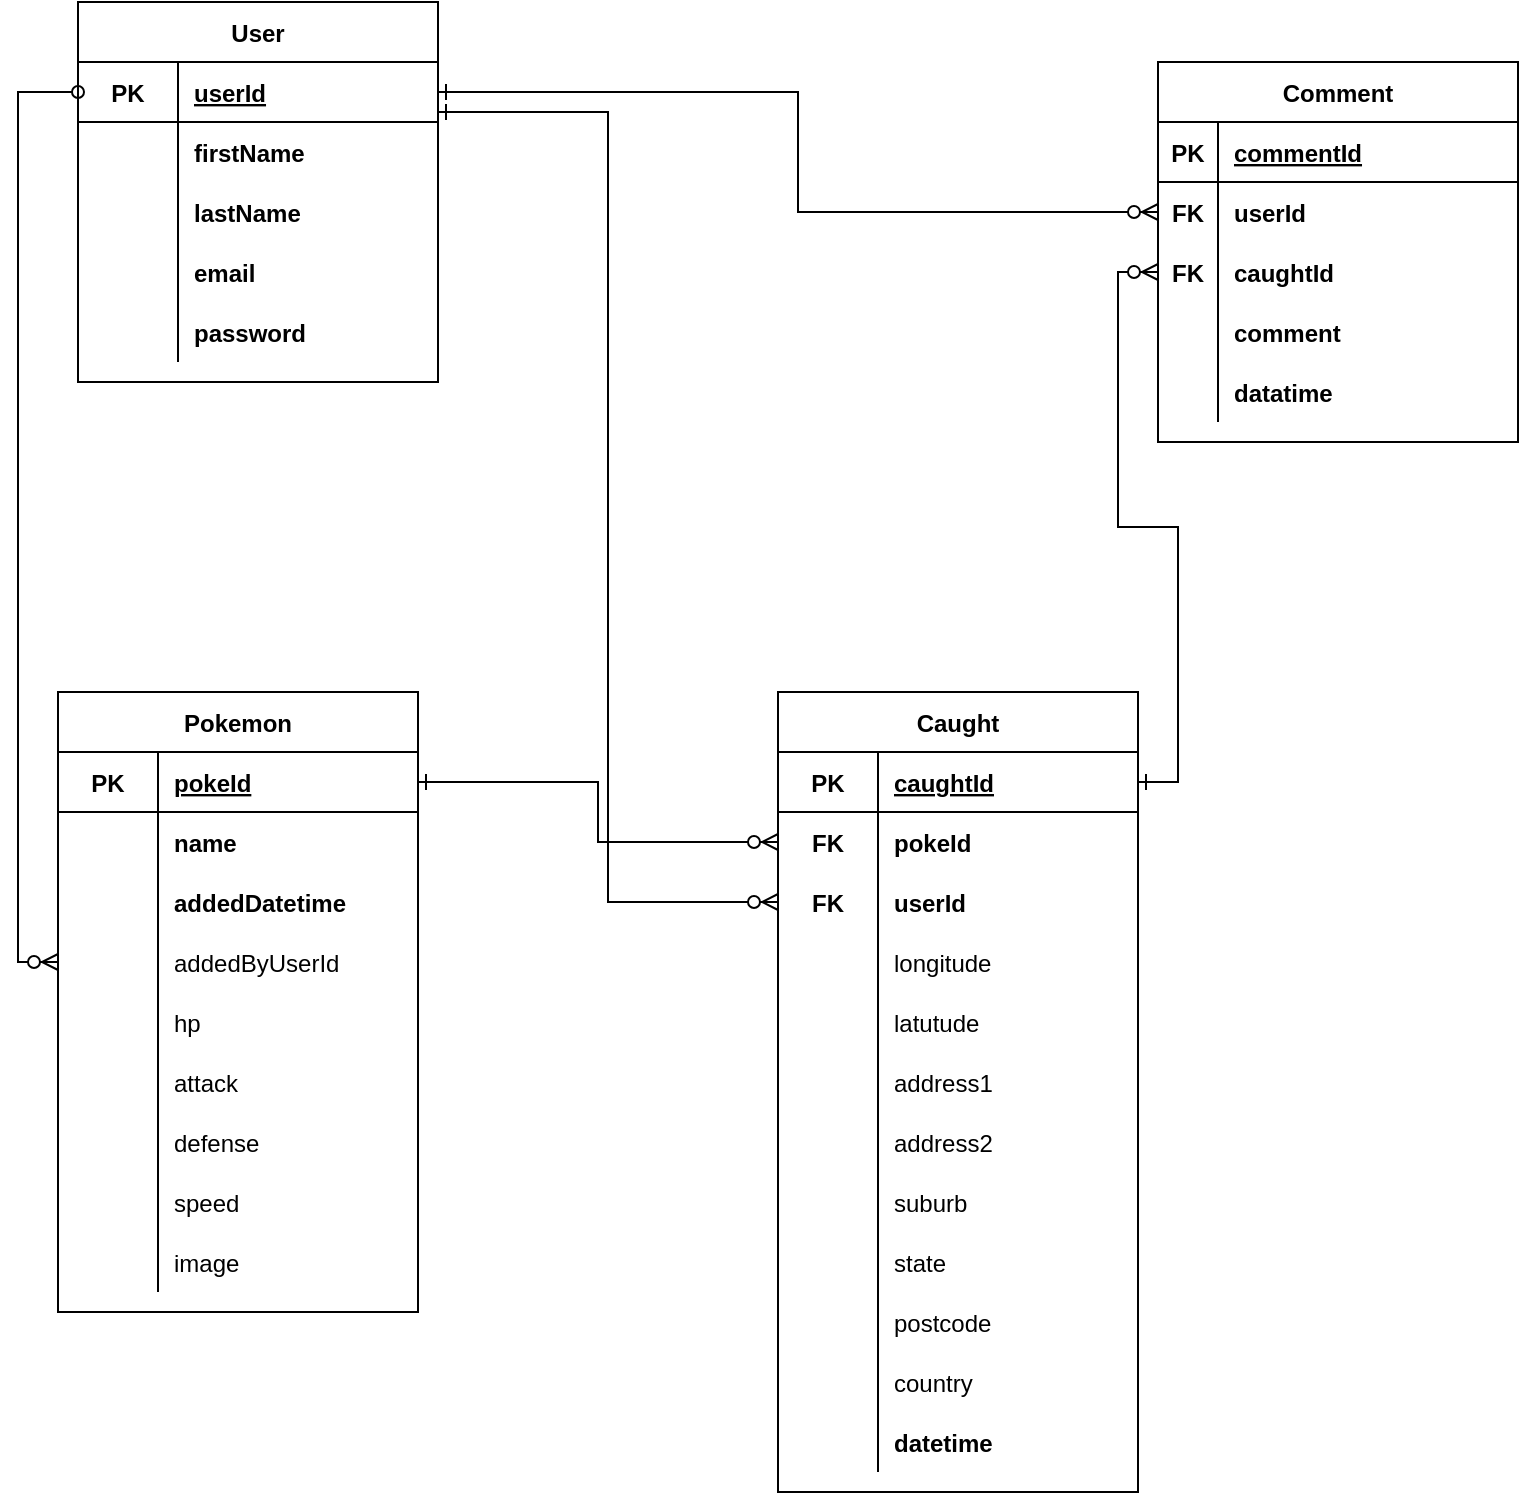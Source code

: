 <mxfile version="13.6.5" type="device"><diagram id="LFMPfaTi-XQO33PkzBG0" name="Page-1"><mxGraphModel dx="1042" dy="958" grid="1" gridSize="10" guides="1" tooltips="1" connect="1" arrows="1" fold="1" page="1" pageScale="1" pageWidth="827" pageHeight="1169" math="0" shadow="0" extFonts="Permanent Marker^https://fonts.googleapis.com/css?family=Permanent+Marker"><root><mxCell id="0"/><mxCell id="1" parent="0"/><mxCell id="Y7hnAza_LXFufGo30ZAP-127" style="edgeStyle=orthogonalEdgeStyle;rounded=0;orthogonalLoop=1;jettySize=auto;html=1;endArrow=ERzeroToMany;endFill=1;startArrow=ERone;startFill=0;" parent="1" source="Y7hnAza_LXFufGo30ZAP-40" target="Y7hnAza_LXFufGo30ZAP-93" edge="1"><mxGeometry relative="1" as="geometry"><Array as="points"><mxPoint x="510" y="360"/><mxPoint x="510" y="420"/></Array></mxGeometry></mxCell><mxCell id="Y7hnAza_LXFufGo30ZAP-128" style="edgeStyle=orthogonalEdgeStyle;rounded=0;orthogonalLoop=1;jettySize=auto;html=1;startArrow=ERone;startFill=0;endArrow=ERzeroToMany;endFill=1;" parent="1" source="Y7hnAza_LXFufGo30ZAP-53" target="Y7hnAza_LXFufGo30ZAP-96" edge="1"><mxGeometry relative="1" as="geometry"/></mxCell><mxCell id="Y7hnAza_LXFufGo30ZAP-89" value="Comment" style="shape=table;startSize=30;container=1;collapsible=1;childLayout=tableLayout;fixedRows=1;rowLines=0;fontStyle=1;align=center;resizeLast=1;" parent="1" vertex="1"><mxGeometry x="690" y="345" width="180" height="190" as="geometry"><mxRectangle x="560" y="370" width="90" height="30" as="alternateBounds"/></mxGeometry></mxCell><mxCell id="Y7hnAza_LXFufGo30ZAP-90" value="" style="shape=partialRectangle;collapsible=0;dropTarget=0;pointerEvents=0;fillColor=none;top=0;left=0;bottom=1;right=0;points=[[0,0.5],[1,0.5]];portConstraint=eastwest;" parent="Y7hnAza_LXFufGo30ZAP-89" vertex="1"><mxGeometry y="30" width="180" height="30" as="geometry"/></mxCell><mxCell id="Y7hnAza_LXFufGo30ZAP-91" value="PK" style="shape=partialRectangle;connectable=0;fillColor=none;top=0;left=0;bottom=0;right=0;fontStyle=1;overflow=hidden;" parent="Y7hnAza_LXFufGo30ZAP-90" vertex="1"><mxGeometry width="30" height="30" as="geometry"/></mxCell><mxCell id="Y7hnAza_LXFufGo30ZAP-92" value="commentId" style="shape=partialRectangle;connectable=0;fillColor=none;top=0;left=0;bottom=0;right=0;align=left;spacingLeft=6;fontStyle=5;overflow=hidden;" parent="Y7hnAza_LXFufGo30ZAP-90" vertex="1"><mxGeometry x="30" width="150" height="30" as="geometry"/></mxCell><mxCell id="Y7hnAza_LXFufGo30ZAP-93" value="" style="shape=partialRectangle;collapsible=0;dropTarget=0;pointerEvents=0;fillColor=none;top=0;left=0;bottom=0;right=0;points=[[0,0.5],[1,0.5]];portConstraint=eastwest;" parent="Y7hnAza_LXFufGo30ZAP-89" vertex="1"><mxGeometry y="60" width="180" height="30" as="geometry"/></mxCell><mxCell id="Y7hnAza_LXFufGo30ZAP-94" value="FK" style="shape=partialRectangle;connectable=0;fillColor=none;top=0;left=0;bottom=0;right=0;editable=1;overflow=hidden;fontStyle=1;" parent="Y7hnAza_LXFufGo30ZAP-93" vertex="1"><mxGeometry width="30" height="30" as="geometry"/></mxCell><mxCell id="Y7hnAza_LXFufGo30ZAP-95" value="userId" style="shape=partialRectangle;connectable=0;fillColor=none;top=0;left=0;bottom=0;right=0;align=left;spacingLeft=6;overflow=hidden;fontStyle=1;" parent="Y7hnAza_LXFufGo30ZAP-93" vertex="1"><mxGeometry x="30" width="150" height="30" as="geometry"/></mxCell><mxCell id="Y7hnAza_LXFufGo30ZAP-96" value="" style="shape=partialRectangle;collapsible=0;dropTarget=0;pointerEvents=0;fillColor=none;top=0;left=0;bottom=0;right=0;points=[[0,0.5],[1,0.5]];portConstraint=eastwest;" parent="Y7hnAza_LXFufGo30ZAP-89" vertex="1"><mxGeometry y="90" width="180" height="30" as="geometry"/></mxCell><mxCell id="Y7hnAza_LXFufGo30ZAP-97" value="FK" style="shape=partialRectangle;connectable=0;fillColor=none;top=0;left=0;bottom=0;right=0;editable=1;overflow=hidden;fontStyle=1;" parent="Y7hnAza_LXFufGo30ZAP-96" vertex="1"><mxGeometry width="30" height="30" as="geometry"/></mxCell><mxCell id="Y7hnAza_LXFufGo30ZAP-98" value="caughtId" style="shape=partialRectangle;connectable=0;fillColor=none;top=0;left=0;bottom=0;right=0;align=left;spacingLeft=6;overflow=hidden;fontStyle=1;" parent="Y7hnAza_LXFufGo30ZAP-96" vertex="1"><mxGeometry x="30" width="150" height="30" as="geometry"/></mxCell><mxCell id="Y7hnAza_LXFufGo30ZAP-99" value="" style="shape=partialRectangle;collapsible=0;dropTarget=0;pointerEvents=0;fillColor=none;top=0;left=0;bottom=0;right=0;points=[[0,0.5],[1,0.5]];portConstraint=eastwest;" parent="Y7hnAza_LXFufGo30ZAP-89" vertex="1"><mxGeometry y="120" width="180" height="30" as="geometry"/></mxCell><mxCell id="Y7hnAza_LXFufGo30ZAP-100" value="" style="shape=partialRectangle;connectable=0;fillColor=none;top=0;left=0;bottom=0;right=0;editable=1;overflow=hidden;" parent="Y7hnAza_LXFufGo30ZAP-99" vertex="1"><mxGeometry width="30" height="30" as="geometry"/></mxCell><mxCell id="Y7hnAza_LXFufGo30ZAP-101" value="comment" style="shape=partialRectangle;connectable=0;fillColor=none;top=0;left=0;bottom=0;right=0;align=left;spacingLeft=6;overflow=hidden;fontStyle=1;" parent="Y7hnAza_LXFufGo30ZAP-99" vertex="1"><mxGeometry x="30" width="150" height="30" as="geometry"/></mxCell><mxCell id="Y7hnAza_LXFufGo30ZAP-102" value="" style="shape=partialRectangle;collapsible=0;dropTarget=0;pointerEvents=0;fillColor=none;top=0;left=0;bottom=0;right=0;points=[[0,0.5],[1,0.5]];portConstraint=eastwest;" parent="Y7hnAza_LXFufGo30ZAP-89" vertex="1"><mxGeometry y="150" width="180" height="30" as="geometry"/></mxCell><mxCell id="Y7hnAza_LXFufGo30ZAP-103" value="" style="shape=partialRectangle;connectable=0;fillColor=none;top=0;left=0;bottom=0;right=0;editable=1;overflow=hidden;" parent="Y7hnAza_LXFufGo30ZAP-102" vertex="1"><mxGeometry width="30" height="30" as="geometry"/></mxCell><mxCell id="Y7hnAza_LXFufGo30ZAP-104" value="datatime" style="shape=partialRectangle;connectable=0;fillColor=none;top=0;left=0;bottom=0;right=0;align=left;spacingLeft=6;overflow=hidden;fontStyle=1;" parent="Y7hnAza_LXFufGo30ZAP-102" vertex="1"><mxGeometry x="30" width="150" height="30" as="geometry"/></mxCell><mxCell id="Y7hnAza_LXFufGo30ZAP-39" value="User" style="shape=table;startSize=30;container=1;collapsible=1;childLayout=tableLayout;fixedRows=1;rowLines=0;fontStyle=1;align=center;resizeLast=1;" parent="1" vertex="1"><mxGeometry x="150" y="315" width="180" height="190" as="geometry"><mxRectangle x="110" y="370" width="90" height="30" as="alternateBounds"/></mxGeometry></mxCell><mxCell id="Y7hnAza_LXFufGo30ZAP-40" value="" style="shape=partialRectangle;collapsible=0;dropTarget=0;pointerEvents=0;fillColor=none;top=0;left=0;bottom=1;right=0;points=[[0,0.5],[1,0.5]];portConstraint=eastwest;" parent="Y7hnAza_LXFufGo30ZAP-39" vertex="1"><mxGeometry y="30" width="180" height="30" as="geometry"/></mxCell><mxCell id="Y7hnAza_LXFufGo30ZAP-41" value="PK" style="shape=partialRectangle;connectable=0;fillColor=none;top=0;left=0;bottom=0;right=0;fontStyle=1;overflow=hidden;" parent="Y7hnAza_LXFufGo30ZAP-40" vertex="1"><mxGeometry width="50" height="30" as="geometry"/></mxCell><mxCell id="Y7hnAza_LXFufGo30ZAP-42" value="userId" style="shape=partialRectangle;connectable=0;fillColor=none;top=0;left=0;bottom=0;right=0;align=left;spacingLeft=6;fontStyle=5;overflow=hidden;" parent="Y7hnAza_LXFufGo30ZAP-40" vertex="1"><mxGeometry x="50" width="130" height="30" as="geometry"/></mxCell><mxCell id="Y7hnAza_LXFufGo30ZAP-43" value="" style="shape=partialRectangle;collapsible=0;dropTarget=0;pointerEvents=0;fillColor=none;top=0;left=0;bottom=0;right=0;points=[[0,0.5],[1,0.5]];portConstraint=eastwest;" parent="Y7hnAza_LXFufGo30ZAP-39" vertex="1"><mxGeometry y="60" width="180" height="30" as="geometry"/></mxCell><mxCell id="Y7hnAza_LXFufGo30ZAP-44" value="" style="shape=partialRectangle;connectable=0;fillColor=none;top=0;left=0;bottom=0;right=0;editable=1;overflow=hidden;" parent="Y7hnAza_LXFufGo30ZAP-43" vertex="1"><mxGeometry width="50" height="30" as="geometry"/></mxCell><mxCell id="Y7hnAza_LXFufGo30ZAP-45" value="firstName" style="shape=partialRectangle;connectable=0;fillColor=none;top=0;left=0;bottom=0;right=0;align=left;spacingLeft=6;overflow=hidden;fontStyle=1;" parent="Y7hnAza_LXFufGo30ZAP-43" vertex="1"><mxGeometry x="50" width="130" height="30" as="geometry"/></mxCell><mxCell id="Y7hnAza_LXFufGo30ZAP-46" value="" style="shape=partialRectangle;collapsible=0;dropTarget=0;pointerEvents=0;fillColor=none;top=0;left=0;bottom=0;right=0;points=[[0,0.5],[1,0.5]];portConstraint=eastwest;" parent="Y7hnAza_LXFufGo30ZAP-39" vertex="1"><mxGeometry y="90" width="180" height="30" as="geometry"/></mxCell><mxCell id="Y7hnAza_LXFufGo30ZAP-47" value="" style="shape=partialRectangle;connectable=0;fillColor=none;top=0;left=0;bottom=0;right=0;editable=1;overflow=hidden;" parent="Y7hnAza_LXFufGo30ZAP-46" vertex="1"><mxGeometry width="50" height="30" as="geometry"/></mxCell><mxCell id="Y7hnAza_LXFufGo30ZAP-48" value="lastName" style="shape=partialRectangle;connectable=0;fillColor=none;top=0;left=0;bottom=0;right=0;align=left;spacingLeft=6;overflow=hidden;fontStyle=1;" parent="Y7hnAza_LXFufGo30ZAP-46" vertex="1"><mxGeometry x="50" width="130" height="30" as="geometry"/></mxCell><mxCell id="Y7hnAza_LXFufGo30ZAP-49" value="" style="shape=partialRectangle;collapsible=0;dropTarget=0;pointerEvents=0;fillColor=none;top=0;left=0;bottom=0;right=0;points=[[0,0.5],[1,0.5]];portConstraint=eastwest;" parent="Y7hnAza_LXFufGo30ZAP-39" vertex="1"><mxGeometry y="120" width="180" height="30" as="geometry"/></mxCell><mxCell id="Y7hnAza_LXFufGo30ZAP-50" value="" style="shape=partialRectangle;connectable=0;fillColor=none;top=0;left=0;bottom=0;right=0;editable=1;overflow=hidden;" parent="Y7hnAza_LXFufGo30ZAP-49" vertex="1"><mxGeometry width="50" height="30" as="geometry"/></mxCell><mxCell id="Y7hnAza_LXFufGo30ZAP-51" value="email" style="shape=partialRectangle;connectable=0;fillColor=none;top=0;left=0;bottom=0;right=0;align=left;spacingLeft=6;overflow=hidden;fontStyle=1;" parent="Y7hnAza_LXFufGo30ZAP-49" vertex="1"><mxGeometry x="50" width="130" height="30" as="geometry"/></mxCell><mxCell id="Y7hnAza_LXFufGo30ZAP-121" value="" style="shape=partialRectangle;collapsible=0;dropTarget=0;pointerEvents=0;fillColor=none;top=0;left=0;bottom=0;right=0;points=[[0,0.5],[1,0.5]];portConstraint=eastwest;" parent="Y7hnAza_LXFufGo30ZAP-39" vertex="1"><mxGeometry y="150" width="180" height="30" as="geometry"/></mxCell><mxCell id="Y7hnAza_LXFufGo30ZAP-122" value="" style="shape=partialRectangle;connectable=0;fillColor=none;top=0;left=0;bottom=0;right=0;editable=1;overflow=hidden;" parent="Y7hnAza_LXFufGo30ZAP-121" vertex="1"><mxGeometry width="50" height="30" as="geometry"/></mxCell><mxCell id="Y7hnAza_LXFufGo30ZAP-123" value="password" style="shape=partialRectangle;connectable=0;fillColor=none;top=0;left=0;bottom=0;right=0;align=left;spacingLeft=6;overflow=hidden;fontStyle=1;" parent="Y7hnAza_LXFufGo30ZAP-121" vertex="1"><mxGeometry x="50" width="130" height="30" as="geometry"/></mxCell><mxCell id="Y7hnAza_LXFufGo30ZAP-150" style="edgeStyle=orthogonalEdgeStyle;rounded=0;orthogonalLoop=1;jettySize=auto;html=1;entryX=0;entryY=0.5;entryDx=0;entryDy=0;endArrow=ERzeroToMany;endFill=1;startArrow=oval;startFill=0;" parent="1" source="Y7hnAza_LXFufGo30ZAP-40" target="Y7hnAza_LXFufGo30ZAP-27" edge="1"><mxGeometry relative="1" as="geometry"/></mxCell><mxCell id="Y7hnAza_LXFufGo30ZAP-1" value="Pokemon" style="shape=table;startSize=30;container=1;collapsible=1;childLayout=tableLayout;fixedRows=1;rowLines=0;fontStyle=1;align=center;resizeLast=1;" parent="1" vertex="1"><mxGeometry x="140" y="660" width="180" height="310" as="geometry"><mxRectangle x="110" y="100" width="90" height="30" as="alternateBounds"/></mxGeometry></mxCell><mxCell id="Y7hnAza_LXFufGo30ZAP-2" value="" style="shape=partialRectangle;collapsible=0;dropTarget=0;pointerEvents=0;fillColor=none;top=0;left=0;bottom=1;right=0;points=[[0,0.5],[1,0.5]];portConstraint=eastwest;" parent="Y7hnAza_LXFufGo30ZAP-1" vertex="1"><mxGeometry y="30" width="180" height="30" as="geometry"/></mxCell><mxCell id="Y7hnAza_LXFufGo30ZAP-3" value="PK" style="shape=partialRectangle;connectable=0;fillColor=none;top=0;left=0;bottom=0;right=0;fontStyle=1;overflow=hidden;" parent="Y7hnAza_LXFufGo30ZAP-2" vertex="1"><mxGeometry width="50" height="30" as="geometry"/></mxCell><mxCell id="Y7hnAza_LXFufGo30ZAP-4" value="pokeId" style="shape=partialRectangle;connectable=0;fillColor=none;top=0;left=0;bottom=0;right=0;align=left;spacingLeft=6;fontStyle=5;overflow=hidden;" parent="Y7hnAza_LXFufGo30ZAP-2" vertex="1"><mxGeometry x="50" width="130" height="30" as="geometry"/></mxCell><mxCell id="Y7hnAza_LXFufGo30ZAP-5" value="" style="shape=partialRectangle;collapsible=0;dropTarget=0;pointerEvents=0;fillColor=none;top=0;left=0;bottom=0;right=0;points=[[0,0.5],[1,0.5]];portConstraint=eastwest;" parent="Y7hnAza_LXFufGo30ZAP-1" vertex="1"><mxGeometry y="60" width="180" height="30" as="geometry"/></mxCell><mxCell id="Y7hnAza_LXFufGo30ZAP-6" value="" style="shape=partialRectangle;connectable=0;fillColor=none;top=0;left=0;bottom=0;right=0;editable=1;overflow=hidden;" parent="Y7hnAza_LXFufGo30ZAP-5" vertex="1"><mxGeometry width="50" height="30" as="geometry"/></mxCell><mxCell id="Y7hnAza_LXFufGo30ZAP-7" value="name" style="shape=partialRectangle;connectable=0;fillColor=none;top=0;left=0;bottom=0;right=0;align=left;spacingLeft=6;overflow=hidden;fontStyle=1;" parent="Y7hnAza_LXFufGo30ZAP-5" vertex="1"><mxGeometry x="50" width="130" height="30" as="geometry"/></mxCell><mxCell id="Y7hnAza_LXFufGo30ZAP-8" value="" style="shape=partialRectangle;collapsible=0;dropTarget=0;pointerEvents=0;fillColor=none;top=0;left=0;bottom=0;right=0;points=[[0,0.5],[1,0.5]];portConstraint=eastwest;" parent="Y7hnAza_LXFufGo30ZAP-1" vertex="1"><mxGeometry y="90" width="180" height="30" as="geometry"/></mxCell><mxCell id="Y7hnAza_LXFufGo30ZAP-9" value="" style="shape=partialRectangle;connectable=0;fillColor=none;top=0;left=0;bottom=0;right=0;editable=1;overflow=hidden;" parent="Y7hnAza_LXFufGo30ZAP-8" vertex="1"><mxGeometry width="50" height="30" as="geometry"/></mxCell><mxCell id="Y7hnAza_LXFufGo30ZAP-10" value="addedDatetime" style="shape=partialRectangle;connectable=0;fillColor=none;top=0;left=0;bottom=0;right=0;align=left;spacingLeft=6;overflow=hidden;fontStyle=1;" parent="Y7hnAza_LXFufGo30ZAP-8" vertex="1"><mxGeometry x="50" width="130" height="30" as="geometry"/></mxCell><mxCell id="Y7hnAza_LXFufGo30ZAP-27" value="" style="shape=partialRectangle;collapsible=0;dropTarget=0;pointerEvents=0;fillColor=none;top=0;left=0;bottom=0;right=0;points=[[0,0.5],[1,0.5]];portConstraint=eastwest;" parent="Y7hnAza_LXFufGo30ZAP-1" vertex="1"><mxGeometry y="120" width="180" height="30" as="geometry"/></mxCell><mxCell id="Y7hnAza_LXFufGo30ZAP-28" value="" style="shape=partialRectangle;connectable=0;fillColor=none;top=0;left=0;bottom=0;right=0;editable=1;overflow=hidden;" parent="Y7hnAza_LXFufGo30ZAP-27" vertex="1"><mxGeometry width="50" height="30" as="geometry"/></mxCell><mxCell id="Y7hnAza_LXFufGo30ZAP-29" value="addedByUserId" style="shape=partialRectangle;connectable=0;fillColor=none;top=0;left=0;bottom=0;right=0;align=left;spacingLeft=6;overflow=hidden;fontStyle=0;" parent="Y7hnAza_LXFufGo30ZAP-27" vertex="1"><mxGeometry x="50" width="130" height="30" as="geometry"/></mxCell><mxCell id="Y7hnAza_LXFufGo30ZAP-130" value="" style="shape=partialRectangle;collapsible=0;dropTarget=0;pointerEvents=0;fillColor=none;top=0;left=0;bottom=0;right=0;points=[[0,0.5],[1,0.5]];portConstraint=eastwest;" parent="Y7hnAza_LXFufGo30ZAP-1" vertex="1"><mxGeometry y="150" width="180" height="30" as="geometry"/></mxCell><mxCell id="Y7hnAza_LXFufGo30ZAP-131" value="" style="shape=partialRectangle;connectable=0;fillColor=none;top=0;left=0;bottom=0;right=0;editable=1;overflow=hidden;" parent="Y7hnAza_LXFufGo30ZAP-130" vertex="1"><mxGeometry width="50" height="30" as="geometry"/></mxCell><mxCell id="Y7hnAza_LXFufGo30ZAP-132" value="hp" style="shape=partialRectangle;connectable=0;fillColor=none;top=0;left=0;bottom=0;right=0;align=left;spacingLeft=6;overflow=hidden;fontStyle=0;" parent="Y7hnAza_LXFufGo30ZAP-130" vertex="1"><mxGeometry x="50" width="130" height="30" as="geometry"/></mxCell><mxCell id="Y7hnAza_LXFufGo30ZAP-133" value="" style="shape=partialRectangle;collapsible=0;dropTarget=0;pointerEvents=0;fillColor=none;top=0;left=0;bottom=0;right=0;points=[[0,0.5],[1,0.5]];portConstraint=eastwest;" parent="Y7hnAza_LXFufGo30ZAP-1" vertex="1"><mxGeometry y="180" width="180" height="30" as="geometry"/></mxCell><mxCell id="Y7hnAza_LXFufGo30ZAP-134" value="" style="shape=partialRectangle;connectable=0;fillColor=none;top=0;left=0;bottom=0;right=0;editable=1;overflow=hidden;" parent="Y7hnAza_LXFufGo30ZAP-133" vertex="1"><mxGeometry width="50" height="30" as="geometry"/></mxCell><mxCell id="Y7hnAza_LXFufGo30ZAP-135" value="attack" style="shape=partialRectangle;connectable=0;fillColor=none;top=0;left=0;bottom=0;right=0;align=left;spacingLeft=6;overflow=hidden;fontStyle=0;" parent="Y7hnAza_LXFufGo30ZAP-133" vertex="1"><mxGeometry x="50" width="130" height="30" as="geometry"/></mxCell><mxCell id="Y7hnAza_LXFufGo30ZAP-136" value="" style="shape=partialRectangle;collapsible=0;dropTarget=0;pointerEvents=0;fillColor=none;top=0;left=0;bottom=0;right=0;points=[[0,0.5],[1,0.5]];portConstraint=eastwest;" parent="Y7hnAza_LXFufGo30ZAP-1" vertex="1"><mxGeometry y="210" width="180" height="30" as="geometry"/></mxCell><mxCell id="Y7hnAza_LXFufGo30ZAP-137" value="" style="shape=partialRectangle;connectable=0;fillColor=none;top=0;left=0;bottom=0;right=0;editable=1;overflow=hidden;" parent="Y7hnAza_LXFufGo30ZAP-136" vertex="1"><mxGeometry width="50" height="30" as="geometry"/></mxCell><mxCell id="Y7hnAza_LXFufGo30ZAP-138" value="defense" style="shape=partialRectangle;connectable=0;fillColor=none;top=0;left=0;bottom=0;right=0;align=left;spacingLeft=6;overflow=hidden;fontStyle=0;" parent="Y7hnAza_LXFufGo30ZAP-136" vertex="1"><mxGeometry x="50" width="130" height="30" as="geometry"/></mxCell><mxCell id="Y7hnAza_LXFufGo30ZAP-139" value="" style="shape=partialRectangle;collapsible=0;dropTarget=0;pointerEvents=0;fillColor=none;top=0;left=0;bottom=0;right=0;points=[[0,0.5],[1,0.5]];portConstraint=eastwest;" parent="Y7hnAza_LXFufGo30ZAP-1" vertex="1"><mxGeometry y="240" width="180" height="30" as="geometry"/></mxCell><mxCell id="Y7hnAza_LXFufGo30ZAP-140" value="" style="shape=partialRectangle;connectable=0;fillColor=none;top=0;left=0;bottom=0;right=0;editable=1;overflow=hidden;" parent="Y7hnAza_LXFufGo30ZAP-139" vertex="1"><mxGeometry width="50" height="30" as="geometry"/></mxCell><mxCell id="Y7hnAza_LXFufGo30ZAP-141" value="speed" style="shape=partialRectangle;connectable=0;fillColor=none;top=0;left=0;bottom=0;right=0;align=left;spacingLeft=6;overflow=hidden;fontStyle=0;" parent="Y7hnAza_LXFufGo30ZAP-139" vertex="1"><mxGeometry x="50" width="130" height="30" as="geometry"/></mxCell><mxCell id="Y7hnAza_LXFufGo30ZAP-142" value="" style="shape=partialRectangle;collapsible=0;dropTarget=0;pointerEvents=0;fillColor=none;top=0;left=0;bottom=0;right=0;points=[[0,0.5],[1,0.5]];portConstraint=eastwest;" parent="Y7hnAza_LXFufGo30ZAP-1" vertex="1"><mxGeometry y="270" width="180" height="30" as="geometry"/></mxCell><mxCell id="Y7hnAza_LXFufGo30ZAP-143" value="" style="shape=partialRectangle;connectable=0;fillColor=none;top=0;left=0;bottom=0;right=0;editable=1;overflow=hidden;" parent="Y7hnAza_LXFufGo30ZAP-142" vertex="1"><mxGeometry width="50" height="30" as="geometry"/></mxCell><mxCell id="Y7hnAza_LXFufGo30ZAP-144" value="image" style="shape=partialRectangle;connectable=0;fillColor=none;top=0;left=0;bottom=0;right=0;align=left;spacingLeft=6;overflow=hidden;fontStyle=0;" parent="Y7hnAza_LXFufGo30ZAP-142" vertex="1"><mxGeometry x="50" width="130" height="30" as="geometry"/></mxCell><mxCell id="lAfKtqkr-2iJmVX9UsHa-1" style="edgeStyle=orthogonalEdgeStyle;rounded=0;orthogonalLoop=1;jettySize=auto;html=1;entryX=0;entryY=0.5;entryDx=0;entryDy=0;startArrow=ERone;startFill=0;endArrow=ERzeroToMany;endFill=1;" parent="1" source="Y7hnAza_LXFufGo30ZAP-2" target="Y7hnAza_LXFufGo30ZAP-56" edge="1"><mxGeometry relative="1" as="geometry"/></mxCell><mxCell id="Y7hnAza_LXFufGo30ZAP-52" value="Caught" style="shape=table;startSize=30;container=1;collapsible=1;childLayout=tableLayout;fixedRows=1;rowLines=0;fontStyle=1;align=center;resizeLast=1;" parent="1" vertex="1"><mxGeometry x="500" y="660" width="180" height="400" as="geometry"><mxRectangle x="340" y="370" width="90" height="30" as="alternateBounds"/></mxGeometry></mxCell><mxCell id="Y7hnAza_LXFufGo30ZAP-53" value="" style="shape=partialRectangle;collapsible=0;dropTarget=0;pointerEvents=0;fillColor=none;top=0;left=0;bottom=1;right=0;points=[[0,0.5],[1,0.5]];portConstraint=eastwest;" parent="Y7hnAza_LXFufGo30ZAP-52" vertex="1"><mxGeometry y="30" width="180" height="30" as="geometry"/></mxCell><mxCell id="Y7hnAza_LXFufGo30ZAP-54" value="PK" style="shape=partialRectangle;connectable=0;fillColor=none;top=0;left=0;bottom=0;right=0;fontStyle=1;overflow=hidden;" parent="Y7hnAza_LXFufGo30ZAP-53" vertex="1"><mxGeometry width="50" height="30" as="geometry"/></mxCell><mxCell id="Y7hnAza_LXFufGo30ZAP-55" value="caughtId" style="shape=partialRectangle;connectable=0;fillColor=none;top=0;left=0;bottom=0;right=0;align=left;spacingLeft=6;fontStyle=5;overflow=hidden;" parent="Y7hnAza_LXFufGo30ZAP-53" vertex="1"><mxGeometry x="50" width="130" height="30" as="geometry"/></mxCell><mxCell id="Y7hnAza_LXFufGo30ZAP-56" value="" style="shape=partialRectangle;collapsible=0;dropTarget=0;pointerEvents=0;fillColor=none;top=0;left=0;bottom=0;right=0;points=[[0,0.5],[1,0.5]];portConstraint=eastwest;" parent="Y7hnAza_LXFufGo30ZAP-52" vertex="1"><mxGeometry y="60" width="180" height="30" as="geometry"/></mxCell><mxCell id="Y7hnAza_LXFufGo30ZAP-57" value="FK" style="shape=partialRectangle;connectable=0;fillColor=none;top=0;left=0;bottom=0;right=0;editable=1;overflow=hidden;fontStyle=1;" parent="Y7hnAza_LXFufGo30ZAP-56" vertex="1"><mxGeometry width="50" height="30" as="geometry"/></mxCell><mxCell id="Y7hnAza_LXFufGo30ZAP-58" value="pokeId" style="shape=partialRectangle;connectable=0;fillColor=none;top=0;left=0;bottom=0;right=0;align=left;spacingLeft=6;overflow=hidden;fontStyle=1;" parent="Y7hnAza_LXFufGo30ZAP-56" vertex="1"><mxGeometry x="50" width="130" height="30" as="geometry"/></mxCell><mxCell id="Y7hnAza_LXFufGo30ZAP-59" value="" style="shape=partialRectangle;collapsible=0;dropTarget=0;pointerEvents=0;fillColor=none;top=0;left=0;bottom=0;right=0;points=[[0,0.5],[1,0.5]];portConstraint=eastwest;" parent="Y7hnAza_LXFufGo30ZAP-52" vertex="1"><mxGeometry y="90" width="180" height="30" as="geometry"/></mxCell><mxCell id="Y7hnAza_LXFufGo30ZAP-60" value="FK" style="shape=partialRectangle;connectable=0;fillColor=none;top=0;left=0;bottom=0;right=0;editable=1;overflow=hidden;fontStyle=1;" parent="Y7hnAza_LXFufGo30ZAP-59" vertex="1"><mxGeometry width="50" height="30" as="geometry"/></mxCell><mxCell id="Y7hnAza_LXFufGo30ZAP-61" value="userId" style="shape=partialRectangle;connectable=0;fillColor=none;top=0;left=0;bottom=0;right=0;align=left;spacingLeft=6;overflow=hidden;fontStyle=1;" parent="Y7hnAza_LXFufGo30ZAP-59" vertex="1"><mxGeometry x="50" width="130" height="30" as="geometry"/></mxCell><mxCell id="Y7hnAza_LXFufGo30ZAP-62" value="" style="shape=partialRectangle;collapsible=0;dropTarget=0;pointerEvents=0;fillColor=none;top=0;left=0;bottom=0;right=0;points=[[0,0.5],[1,0.5]];portConstraint=eastwest;" parent="Y7hnAza_LXFufGo30ZAP-52" vertex="1"><mxGeometry y="120" width="180" height="30" as="geometry"/></mxCell><mxCell id="Y7hnAza_LXFufGo30ZAP-63" value="" style="shape=partialRectangle;connectable=0;fillColor=none;top=0;left=0;bottom=0;right=0;editable=1;overflow=hidden;" parent="Y7hnAza_LXFufGo30ZAP-62" vertex="1"><mxGeometry width="50" height="30" as="geometry"/></mxCell><mxCell id="Y7hnAza_LXFufGo30ZAP-64" value="longitude" style="shape=partialRectangle;connectable=0;fillColor=none;top=0;left=0;bottom=0;right=0;align=left;spacingLeft=6;overflow=hidden;fontStyle=0;" parent="Y7hnAza_LXFufGo30ZAP-62" vertex="1"><mxGeometry x="50" width="130" height="30" as="geometry"/></mxCell><mxCell id="Y7hnAza_LXFufGo30ZAP-65" value="" style="shape=partialRectangle;collapsible=0;dropTarget=0;pointerEvents=0;fillColor=none;top=0;left=0;bottom=0;right=0;points=[[0,0.5],[1,0.5]];portConstraint=eastwest;" parent="Y7hnAza_LXFufGo30ZAP-52" vertex="1"><mxGeometry y="150" width="180" height="30" as="geometry"/></mxCell><mxCell id="Y7hnAza_LXFufGo30ZAP-66" value="" style="shape=partialRectangle;connectable=0;fillColor=none;top=0;left=0;bottom=0;right=0;editable=1;overflow=hidden;" parent="Y7hnAza_LXFufGo30ZAP-65" vertex="1"><mxGeometry width="50" height="30" as="geometry"/></mxCell><mxCell id="Y7hnAza_LXFufGo30ZAP-67" value="latutude" style="shape=partialRectangle;connectable=0;fillColor=none;top=0;left=0;bottom=0;right=0;align=left;spacingLeft=6;overflow=hidden;fontStyle=0;" parent="Y7hnAza_LXFufGo30ZAP-65" vertex="1"><mxGeometry x="50" width="130" height="30" as="geometry"/></mxCell><mxCell id="Y7hnAza_LXFufGo30ZAP-68" value="" style="shape=partialRectangle;collapsible=0;dropTarget=0;pointerEvents=0;fillColor=none;top=0;left=0;bottom=0;right=0;points=[[0,0.5],[1,0.5]];portConstraint=eastwest;" parent="Y7hnAza_LXFufGo30ZAP-52" vertex="1"><mxGeometry y="180" width="180" height="30" as="geometry"/></mxCell><mxCell id="Y7hnAza_LXFufGo30ZAP-69" value="" style="shape=partialRectangle;connectable=0;fillColor=none;top=0;left=0;bottom=0;right=0;editable=1;overflow=hidden;" parent="Y7hnAza_LXFufGo30ZAP-68" vertex="1"><mxGeometry width="50" height="30" as="geometry"/></mxCell><mxCell id="Y7hnAza_LXFufGo30ZAP-70" value="address1" style="shape=partialRectangle;connectable=0;fillColor=none;top=0;left=0;bottom=0;right=0;align=left;spacingLeft=6;overflow=hidden;fontStyle=0;" parent="Y7hnAza_LXFufGo30ZAP-68" vertex="1"><mxGeometry x="50" width="130" height="30" as="geometry"/></mxCell><mxCell id="Y7hnAza_LXFufGo30ZAP-71" value="" style="shape=partialRectangle;collapsible=0;dropTarget=0;pointerEvents=0;fillColor=none;top=0;left=0;bottom=0;right=0;points=[[0,0.5],[1,0.5]];portConstraint=eastwest;" parent="Y7hnAza_LXFufGo30ZAP-52" vertex="1"><mxGeometry y="210" width="180" height="30" as="geometry"/></mxCell><mxCell id="Y7hnAza_LXFufGo30ZAP-72" value="" style="shape=partialRectangle;connectable=0;fillColor=none;top=0;left=0;bottom=0;right=0;editable=1;overflow=hidden;" parent="Y7hnAza_LXFufGo30ZAP-71" vertex="1"><mxGeometry width="50" height="30" as="geometry"/></mxCell><mxCell id="Y7hnAza_LXFufGo30ZAP-73" value="address2" style="shape=partialRectangle;connectable=0;fillColor=none;top=0;left=0;bottom=0;right=0;align=left;spacingLeft=6;overflow=hidden;fontStyle=0;" parent="Y7hnAza_LXFufGo30ZAP-71" vertex="1"><mxGeometry x="50" width="130" height="30" as="geometry"/></mxCell><mxCell id="Y7hnAza_LXFufGo30ZAP-74" value="" style="shape=partialRectangle;collapsible=0;dropTarget=0;pointerEvents=0;fillColor=none;top=0;left=0;bottom=0;right=0;points=[[0,0.5],[1,0.5]];portConstraint=eastwest;" parent="Y7hnAza_LXFufGo30ZAP-52" vertex="1"><mxGeometry y="240" width="180" height="30" as="geometry"/></mxCell><mxCell id="Y7hnAza_LXFufGo30ZAP-75" value="" style="shape=partialRectangle;connectable=0;fillColor=none;top=0;left=0;bottom=0;right=0;editable=1;overflow=hidden;" parent="Y7hnAza_LXFufGo30ZAP-74" vertex="1"><mxGeometry width="50" height="30" as="geometry"/></mxCell><mxCell id="Y7hnAza_LXFufGo30ZAP-76" value="suburb" style="shape=partialRectangle;connectable=0;fillColor=none;top=0;left=0;bottom=0;right=0;align=left;spacingLeft=6;overflow=hidden;fontStyle=0;" parent="Y7hnAza_LXFufGo30ZAP-74" vertex="1"><mxGeometry x="50" width="130" height="30" as="geometry"/></mxCell><mxCell id="Y7hnAza_LXFufGo30ZAP-77" value="" style="shape=partialRectangle;collapsible=0;dropTarget=0;pointerEvents=0;fillColor=none;top=0;left=0;bottom=0;right=0;points=[[0,0.5],[1,0.5]];portConstraint=eastwest;" parent="Y7hnAza_LXFufGo30ZAP-52" vertex="1"><mxGeometry y="270" width="180" height="30" as="geometry"/></mxCell><mxCell id="Y7hnAza_LXFufGo30ZAP-78" value="" style="shape=partialRectangle;connectable=0;fillColor=none;top=0;left=0;bottom=0;right=0;editable=1;overflow=hidden;" parent="Y7hnAza_LXFufGo30ZAP-77" vertex="1"><mxGeometry width="50" height="30" as="geometry"/></mxCell><mxCell id="Y7hnAza_LXFufGo30ZAP-79" value="state" style="shape=partialRectangle;connectable=0;fillColor=none;top=0;left=0;bottom=0;right=0;align=left;spacingLeft=6;overflow=hidden;fontStyle=0;" parent="Y7hnAza_LXFufGo30ZAP-77" vertex="1"><mxGeometry x="50" width="130" height="30" as="geometry"/></mxCell><mxCell id="Y7hnAza_LXFufGo30ZAP-80" value="" style="shape=partialRectangle;collapsible=0;dropTarget=0;pointerEvents=0;fillColor=none;top=0;left=0;bottom=0;right=0;points=[[0,0.5],[1,0.5]];portConstraint=eastwest;" parent="Y7hnAza_LXFufGo30ZAP-52" vertex="1"><mxGeometry y="300" width="180" height="30" as="geometry"/></mxCell><mxCell id="Y7hnAza_LXFufGo30ZAP-81" value="" style="shape=partialRectangle;connectable=0;fillColor=none;top=0;left=0;bottom=0;right=0;editable=1;overflow=hidden;" parent="Y7hnAza_LXFufGo30ZAP-80" vertex="1"><mxGeometry width="50" height="30" as="geometry"/></mxCell><mxCell id="Y7hnAza_LXFufGo30ZAP-82" value="postcode" style="shape=partialRectangle;connectable=0;fillColor=none;top=0;left=0;bottom=0;right=0;align=left;spacingLeft=6;overflow=hidden;fontStyle=0;" parent="Y7hnAza_LXFufGo30ZAP-80" vertex="1"><mxGeometry x="50" width="130" height="30" as="geometry"/></mxCell><mxCell id="Y7hnAza_LXFufGo30ZAP-83" value="" style="shape=partialRectangle;collapsible=0;dropTarget=0;pointerEvents=0;fillColor=none;top=0;left=0;bottom=0;right=0;points=[[0,0.5],[1,0.5]];portConstraint=eastwest;" parent="Y7hnAza_LXFufGo30ZAP-52" vertex="1"><mxGeometry y="330" width="180" height="30" as="geometry"/></mxCell><mxCell id="Y7hnAza_LXFufGo30ZAP-84" value="" style="shape=partialRectangle;connectable=0;fillColor=none;top=0;left=0;bottom=0;right=0;editable=1;overflow=hidden;" parent="Y7hnAza_LXFufGo30ZAP-83" vertex="1"><mxGeometry width="50" height="30" as="geometry"/></mxCell><mxCell id="Y7hnAza_LXFufGo30ZAP-85" value="country" style="shape=partialRectangle;connectable=0;fillColor=none;top=0;left=0;bottom=0;right=0;align=left;spacingLeft=6;overflow=hidden;fontStyle=0;" parent="Y7hnAza_LXFufGo30ZAP-83" vertex="1"><mxGeometry x="50" width="130" height="30" as="geometry"/></mxCell><mxCell id="Y7hnAza_LXFufGo30ZAP-105" value="" style="shape=partialRectangle;collapsible=0;dropTarget=0;pointerEvents=0;fillColor=none;top=0;left=0;bottom=0;right=0;points=[[0,0.5],[1,0.5]];portConstraint=eastwest;" parent="Y7hnAza_LXFufGo30ZAP-52" vertex="1"><mxGeometry y="360" width="180" height="30" as="geometry"/></mxCell><mxCell id="Y7hnAza_LXFufGo30ZAP-106" value="" style="shape=partialRectangle;connectable=0;fillColor=none;top=0;left=0;bottom=0;right=0;editable=1;overflow=hidden;" parent="Y7hnAza_LXFufGo30ZAP-105" vertex="1"><mxGeometry width="50" height="30" as="geometry"/></mxCell><mxCell id="Y7hnAza_LXFufGo30ZAP-107" value="datetime" style="shape=partialRectangle;connectable=0;fillColor=none;top=0;left=0;bottom=0;right=0;align=left;spacingLeft=6;overflow=hidden;fontStyle=1;" parent="Y7hnAza_LXFufGo30ZAP-105" vertex="1"><mxGeometry x="50" width="130" height="30" as="geometry"/></mxCell><mxCell id="yACwRO1Z2_pVP9Wa3Pu_-1" style="edgeStyle=orthogonalEdgeStyle;rounded=0;orthogonalLoop=1;jettySize=auto;html=1;entryX=0;entryY=0.5;entryDx=0;entryDy=0;endArrow=ERzeroToMany;endFill=1;startArrow=ERone;startFill=0;" edge="1" parent="1" source="Y7hnAza_LXFufGo30ZAP-40" target="Y7hnAza_LXFufGo30ZAP-59"><mxGeometry relative="1" as="geometry"><Array as="points"><mxPoint x="415" y="370"/><mxPoint x="415" y="765"/></Array></mxGeometry></mxCell></root></mxGraphModel></diagram></mxfile>